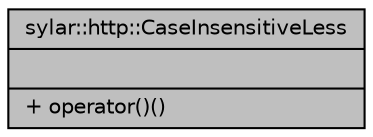 digraph "sylar::http::CaseInsensitiveLess"
{
 // LATEX_PDF_SIZE
  edge [fontname="Helvetica",fontsize="10",labelfontname="Helvetica",labelfontsize="10"];
  node [fontname="Helvetica",fontsize="10",shape=record];
  Node1 [label="{sylar::http::CaseInsensitiveLess\n||+ operator()()\l}",height=0.2,width=0.4,color="black", fillcolor="grey75", style="filled", fontcolor="black",tooltip="忽略大小写比较仿函数"];
}
